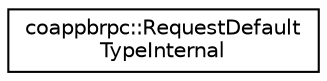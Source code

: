 digraph "Graphical Class Hierarchy"
{
  edge [fontname="Helvetica",fontsize="10",labelfontname="Helvetica",labelfontsize="10"];
  node [fontname="Helvetica",fontsize="10",shape=record];
  rankdir="LR";
  Node0 [label="coappbrpc::RequestDefault\lTypeInternal",height=0.2,width=0.4,color="black", fillcolor="white", style="filled",URL="$classcoappbrpc_1_1RequestDefaultTypeInternal.html"];
}
